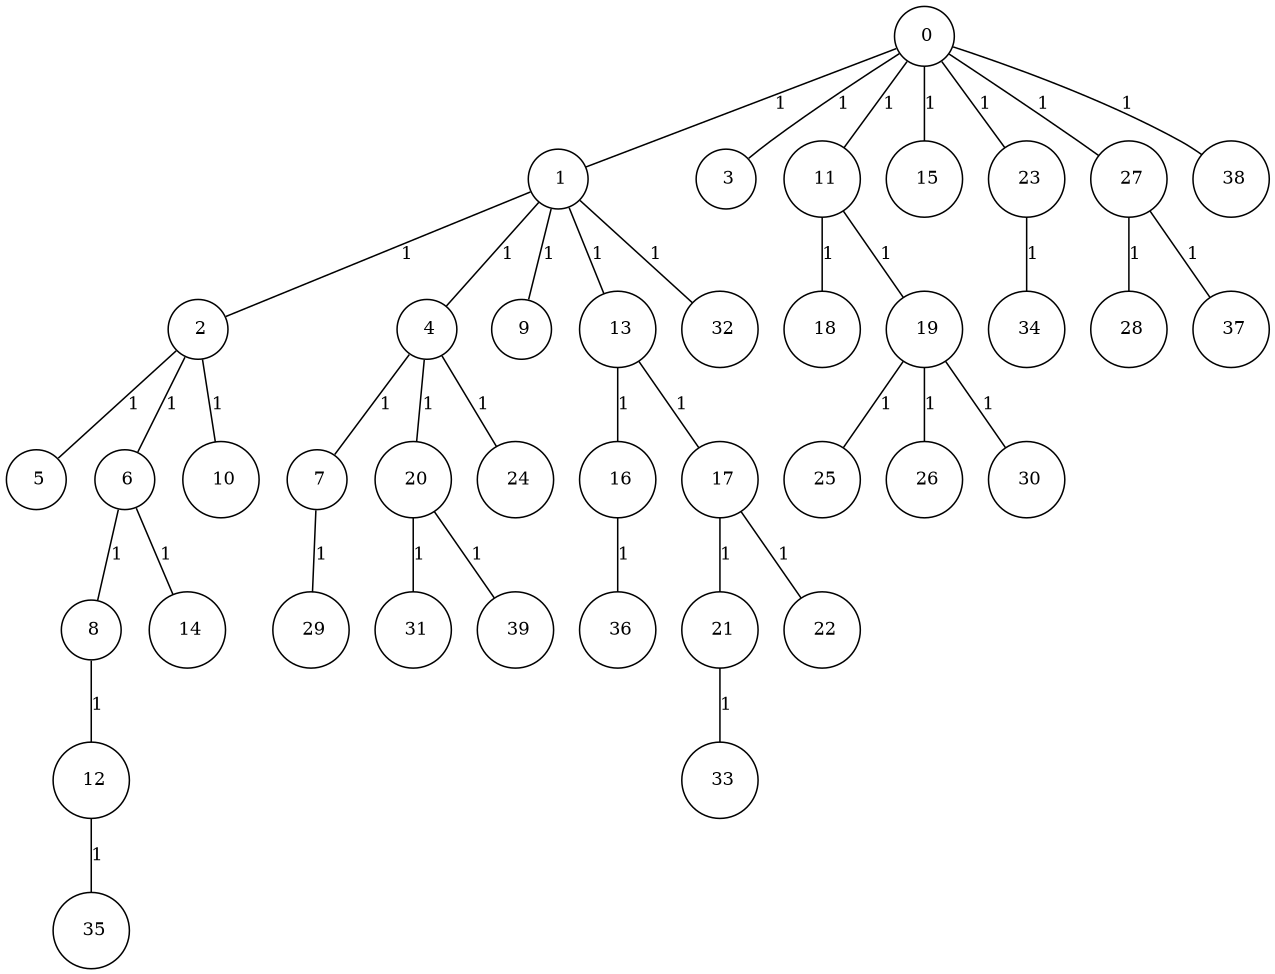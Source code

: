 graph G {
size="8.5,11;"
ratio = "expand;"
fixedsize="true;"
overlap="scale;"
node[shape=circle,width=.12,hight=.12,fontsize=12]
edge[fontsize=12]

0[label=" 0" color=black, pos="1.9665026,2.8931187!"];
1[label=" 1" color=black, pos="0.64743312,2.1331043!"];
2[label=" 2" color=black, pos="0.96818491,2.4952238!"];
3[label=" 3" color=black, pos="0.68162514,2.2855425!"];
4[label=" 4" color=black, pos="0.75037449,1.7602995!"];
5[label=" 5" color=black, pos="1.6442386,0.65328707!"];
6[label=" 6" color=black, pos="2.8241085,1.3355515!"];
7[label=" 7" color=black, pos="1.4161256,2.9618542!"];
8[label=" 8" color=black, pos="0.80871835,2.9368558!"];
9[label=" 9" color=black, pos="0.24875015,1.7420975!"];
10[label=" 10" color=black, pos="2.2979123,1.2193028!"];
11[label=" 11" color=black, pos="2.5018462,2.1181175!"];
12[label=" 12" color=black, pos="1.0961575,2.6873773!"];
13[label=" 13" color=black, pos="2.3937498,0.68066743!"];
14[label=" 14" color=black, pos="0.98917488,0.89181729!"];
15[label=" 15" color=black, pos="1.5824598,1.7879287!"];
16[label=" 16" color=black, pos="2.7086443,2.8473296!"];
17[label=" 17" color=black, pos="0.79474465,0.1743295!"];
18[label=" 18" color=black, pos="1.8267483,0.072194351!"];
19[label=" 19" color=black, pos="0.89847761,1.5808152!"];
20[label=" 20" color=black, pos="1.0687289,2.7350312!"];
21[label=" 21" color=black, pos="2.6088568,0.680337!"];
22[label=" 22" color=black, pos="2.4319175,1.0033322!"];
23[label=" 23" color=black, pos="0.42582574,0.40555538!"];
24[label=" 24" color=black, pos="2.5160455,1.0918645!"];
25[label=" 25" color=black, pos="1.842312,0.40344708!"];
26[label=" 26" color=black, pos="1.6598263,1.9976548!"];
27[label=" 27" color=black, pos="0.66595331,1.552939!"];
28[label=" 28" color=black, pos="0.84666256,0.1971609!"];
29[label=" 29" color=black, pos="2.7036688,0.053551091!"];
30[label=" 30" color=black, pos="2.4496522,1.1499636!"];
31[label=" 31" color=black, pos="2.8481443,1.009948!"];
32[label=" 32" color=black, pos="2.8084039,1.6749799!"];
33[label=" 33" color=black, pos="0.36800645,1.3197762!"];
34[label=" 34" color=black, pos="0.55406843,1.5861366!"];
35[label=" 35" color=black, pos="1.8959011,0.95470396!"];
36[label=" 36" color=black, pos="0.42704575,0.19808308!"];
37[label=" 37" color=black, pos="2.0293628,2.2663008!"];
38[label=" 38" color=black, pos="2.3085175,2.3544929!"];
39[label=" 39" color=black, pos="1.9717833,0.52085154!"];
0--1[label="1"]
0--3[label="1"]
0--11[label="1"]
0--15[label="1"]
0--23[label="1"]
0--27[label="1"]
0--38[label="1"]
1--2[label="1"]
1--4[label="1"]
1--9[label="1"]
1--13[label="1"]
1--32[label="1"]
2--5[label="1"]
2--6[label="1"]
2--10[label="1"]
4--7[label="1"]
4--20[label="1"]
4--24[label="1"]
6--8[label="1"]
6--14[label="1"]
7--29[label="1"]
8--12[label="1"]
11--18[label="1"]
11--19[label="1"]
12--35[label="1"]
13--16[label="1"]
13--17[label="1"]
16--36[label="1"]
17--21[label="1"]
17--22[label="1"]
19--25[label="1"]
19--26[label="1"]
19--30[label="1"]
20--31[label="1"]
20--39[label="1"]
21--33[label="1"]
23--34[label="1"]
27--28[label="1"]
27--37[label="1"]

}
